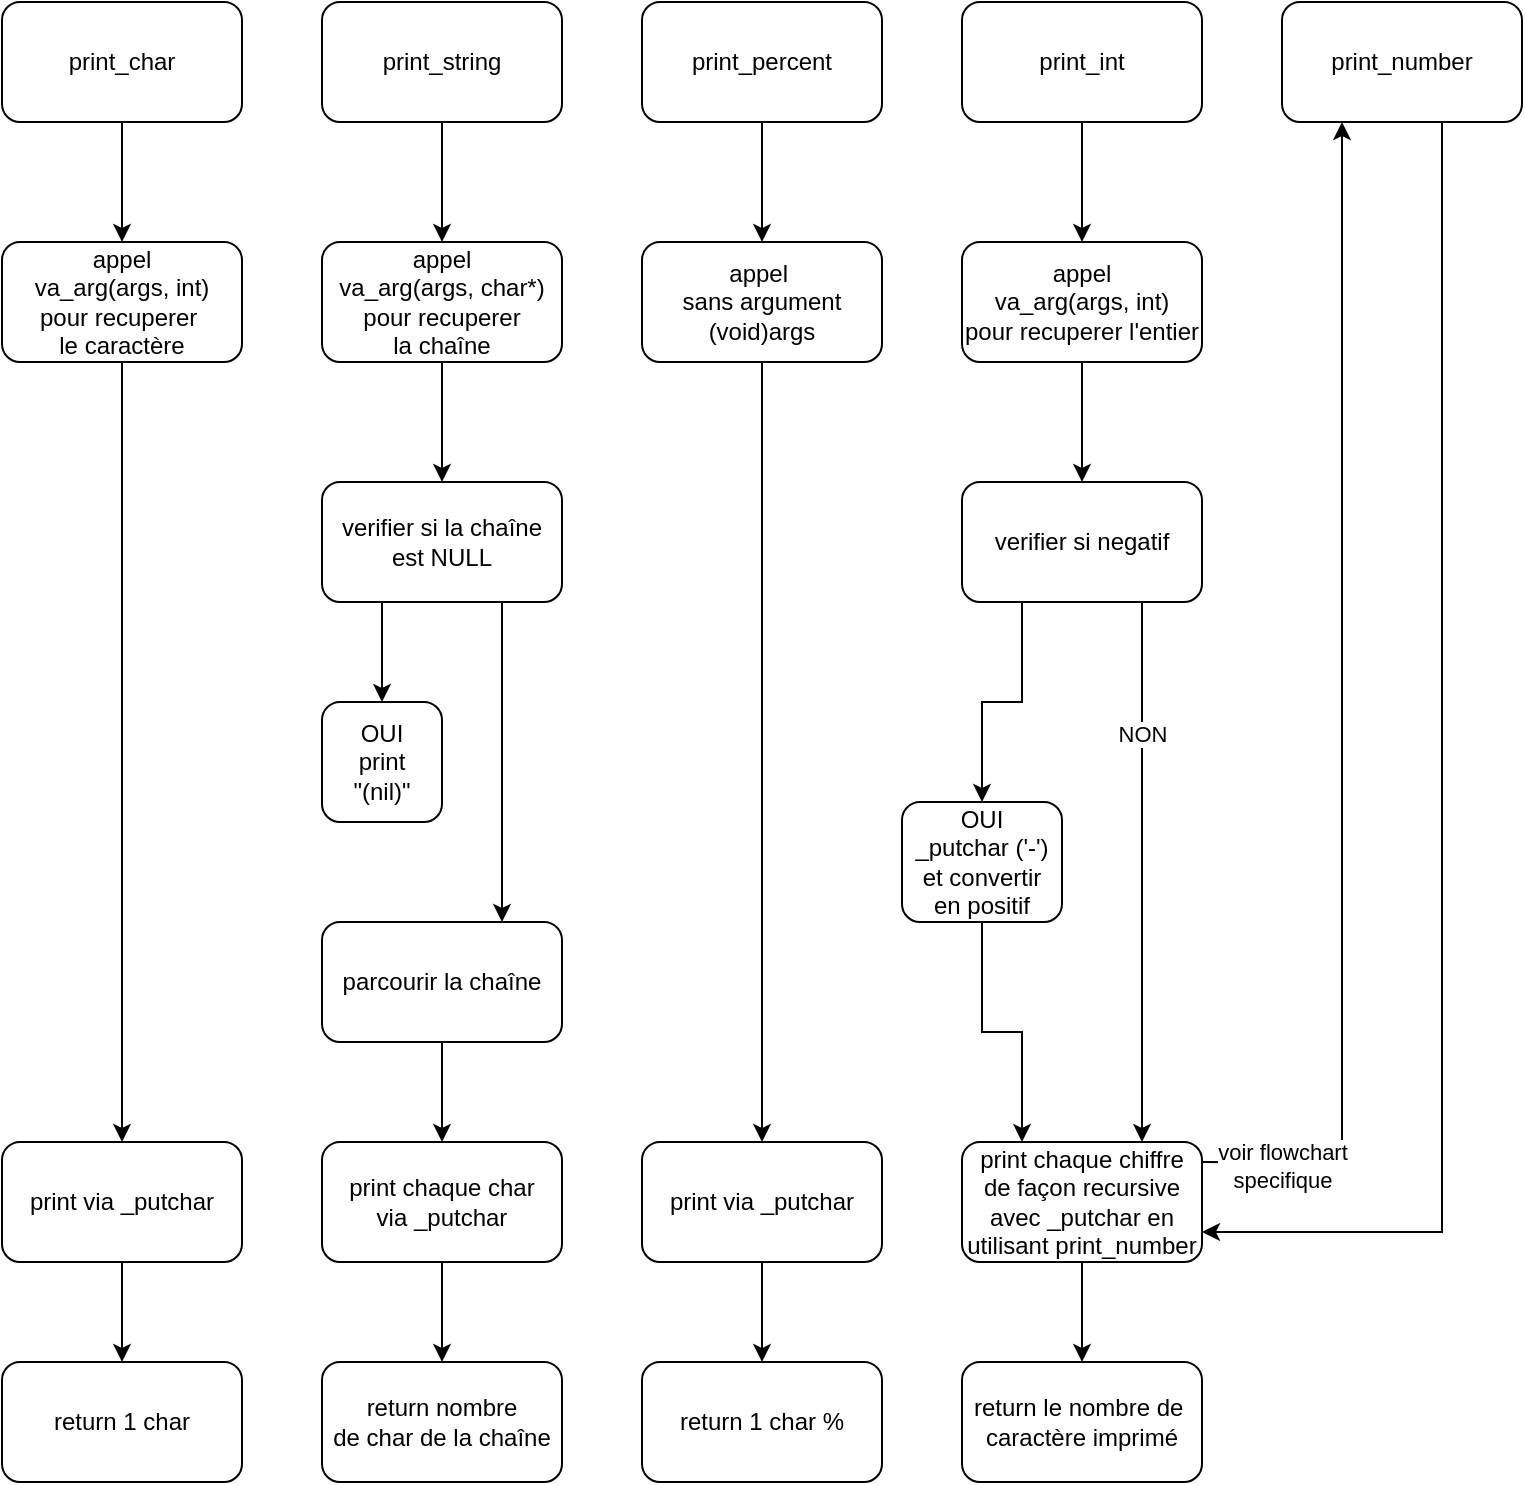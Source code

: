 <mxfile version="24.7.17">
  <diagram name="Page-1" id="lQksJHaqKnuztnZUSCbJ">
    <mxGraphModel dx="1036" dy="654" grid="1" gridSize="10" guides="1" tooltips="1" connect="1" arrows="1" fold="1" page="1" pageScale="1" pageWidth="827" pageHeight="1169" math="0" shadow="0">
      <root>
        <mxCell id="0" />
        <mxCell id="1" parent="0" />
        <mxCell id="Rj91u_4bTEfMy_Txehrc-23" style="edgeStyle=orthogonalEdgeStyle;rounded=0;orthogonalLoop=1;jettySize=auto;html=1;" edge="1" parent="1" source="Rj91u_4bTEfMy_Txehrc-1" target="Rj91u_4bTEfMy_Txehrc-6">
          <mxGeometry relative="1" as="geometry" />
        </mxCell>
        <mxCell id="Rj91u_4bTEfMy_Txehrc-1" value="print_char" style="rounded=1;whiteSpace=wrap;html=1;" vertex="1" parent="1">
          <mxGeometry x="20" y="50" width="120" height="60" as="geometry" />
        </mxCell>
        <mxCell id="Rj91u_4bTEfMy_Txehrc-26" style="edgeStyle=orthogonalEdgeStyle;rounded=0;orthogonalLoop=1;jettySize=auto;html=1;entryX=0.5;entryY=0;entryDx=0;entryDy=0;" edge="1" parent="1" source="Rj91u_4bTEfMy_Txehrc-2" target="Rj91u_4bTEfMy_Txehrc-9">
          <mxGeometry relative="1" as="geometry" />
        </mxCell>
        <mxCell id="Rj91u_4bTEfMy_Txehrc-2" value="print_string" style="rounded=1;whiteSpace=wrap;html=1;" vertex="1" parent="1">
          <mxGeometry x="180" y="50" width="120" height="60" as="geometry" />
        </mxCell>
        <mxCell id="Rj91u_4bTEfMy_Txehrc-35" style="edgeStyle=orthogonalEdgeStyle;rounded=0;orthogonalLoop=1;jettySize=auto;html=1;entryX=0.5;entryY=0;entryDx=0;entryDy=0;" edge="1" parent="1" source="Rj91u_4bTEfMy_Txehrc-3" target="Rj91u_4bTEfMy_Txehrc-18">
          <mxGeometry relative="1" as="geometry" />
        </mxCell>
        <mxCell id="Rj91u_4bTEfMy_Txehrc-3" value="print_int" style="rounded=1;whiteSpace=wrap;html=1;" vertex="1" parent="1">
          <mxGeometry x="500" y="50" width="120" height="60" as="geometry" />
        </mxCell>
        <mxCell id="Rj91u_4bTEfMy_Txehrc-32" style="edgeStyle=orthogonalEdgeStyle;rounded=0;orthogonalLoop=1;jettySize=auto;html=1;entryX=0.5;entryY=0;entryDx=0;entryDy=0;" edge="1" parent="1" source="Rj91u_4bTEfMy_Txehrc-4" target="Rj91u_4bTEfMy_Txehrc-14">
          <mxGeometry relative="1" as="geometry">
            <mxPoint x="400" y="160" as="targetPoint" />
          </mxGeometry>
        </mxCell>
        <mxCell id="Rj91u_4bTEfMy_Txehrc-4" value="print_percent" style="rounded=1;whiteSpace=wrap;html=1;" vertex="1" parent="1">
          <mxGeometry x="340" y="50" width="120" height="60" as="geometry" />
        </mxCell>
        <mxCell id="Rj91u_4bTEfMy_Txehrc-43" style="edgeStyle=orthogonalEdgeStyle;rounded=0;orthogonalLoop=1;jettySize=auto;html=1;entryX=1;entryY=0.75;entryDx=0;entryDy=0;" edge="1" parent="1" source="Rj91u_4bTEfMy_Txehrc-5" target="Rj91u_4bTEfMy_Txehrc-21">
          <mxGeometry relative="1" as="geometry">
            <Array as="points">
              <mxPoint x="740" y="665" />
            </Array>
          </mxGeometry>
        </mxCell>
        <mxCell id="Rj91u_4bTEfMy_Txehrc-5" value="print_number" style="rounded=1;whiteSpace=wrap;html=1;" vertex="1" parent="1">
          <mxGeometry x="660" y="50" width="120" height="60" as="geometry" />
        </mxCell>
        <mxCell id="Rj91u_4bTEfMy_Txehrc-24" style="edgeStyle=orthogonalEdgeStyle;rounded=0;orthogonalLoop=1;jettySize=auto;html=1;entryX=0.5;entryY=0;entryDx=0;entryDy=0;" edge="1" parent="1" source="Rj91u_4bTEfMy_Txehrc-6" target="Rj91u_4bTEfMy_Txehrc-7">
          <mxGeometry relative="1" as="geometry" />
        </mxCell>
        <mxCell id="Rj91u_4bTEfMy_Txehrc-6" value="appel&lt;div&gt;va_arg(args, int)&lt;/div&gt;&lt;div&gt;pour recuperer&amp;nbsp;&lt;/div&gt;&lt;div&gt;le caractère&lt;/div&gt;" style="rounded=1;whiteSpace=wrap;html=1;" vertex="1" parent="1">
          <mxGeometry x="20" y="170" width="120" height="60" as="geometry" />
        </mxCell>
        <mxCell id="Rj91u_4bTEfMy_Txehrc-25" style="edgeStyle=orthogonalEdgeStyle;rounded=0;orthogonalLoop=1;jettySize=auto;html=1;entryX=0.5;entryY=0;entryDx=0;entryDy=0;" edge="1" parent="1" source="Rj91u_4bTEfMy_Txehrc-7" target="Rj91u_4bTEfMy_Txehrc-8">
          <mxGeometry relative="1" as="geometry" />
        </mxCell>
        <mxCell id="Rj91u_4bTEfMy_Txehrc-7" value="print via _putchar" style="rounded=1;whiteSpace=wrap;html=1;" vertex="1" parent="1">
          <mxGeometry x="20" y="620" width="120" height="60" as="geometry" />
        </mxCell>
        <mxCell id="Rj91u_4bTEfMy_Txehrc-8" value="return 1 char" style="rounded=1;whiteSpace=wrap;html=1;" vertex="1" parent="1">
          <mxGeometry x="20" y="730" width="120" height="60" as="geometry" />
        </mxCell>
        <mxCell id="Rj91u_4bTEfMy_Txehrc-27" style="edgeStyle=orthogonalEdgeStyle;rounded=0;orthogonalLoop=1;jettySize=auto;html=1;entryX=0.5;entryY=0;entryDx=0;entryDy=0;" edge="1" parent="1" source="Rj91u_4bTEfMy_Txehrc-9" target="Rj91u_4bTEfMy_Txehrc-10">
          <mxGeometry relative="1" as="geometry" />
        </mxCell>
        <mxCell id="Rj91u_4bTEfMy_Txehrc-9" value="appel&lt;div&gt;va_arg(args, char*)&lt;/div&gt;&lt;div&gt;pour recuperer&lt;/div&gt;&lt;div&gt;la chaîne&lt;/div&gt;" style="rounded=1;whiteSpace=wrap;html=1;" vertex="1" parent="1">
          <mxGeometry x="180" y="170" width="120" height="60" as="geometry" />
        </mxCell>
        <mxCell id="Rj91u_4bTEfMy_Txehrc-28" style="edgeStyle=orthogonalEdgeStyle;rounded=0;orthogonalLoop=1;jettySize=auto;html=1;entryX=0.5;entryY=0;entryDx=0;entryDy=0;exitX=0.25;exitY=1;exitDx=0;exitDy=0;" edge="1" parent="1" source="Rj91u_4bTEfMy_Txehrc-10" target="Rj91u_4bTEfMy_Txehrc-11">
          <mxGeometry relative="1" as="geometry" />
        </mxCell>
        <mxCell id="Rj91u_4bTEfMy_Txehrc-29" style="edgeStyle=orthogonalEdgeStyle;rounded=0;orthogonalLoop=1;jettySize=auto;html=1;entryX=0.75;entryY=0;entryDx=0;entryDy=0;exitX=0.75;exitY=1;exitDx=0;exitDy=0;" edge="1" parent="1" source="Rj91u_4bTEfMy_Txehrc-10" target="Rj91u_4bTEfMy_Txehrc-12">
          <mxGeometry relative="1" as="geometry" />
        </mxCell>
        <mxCell id="Rj91u_4bTEfMy_Txehrc-10" value="verifier si la chaîne&lt;div&gt;est NULL&lt;/div&gt;" style="rounded=1;whiteSpace=wrap;html=1;" vertex="1" parent="1">
          <mxGeometry x="180" y="290" width="120" height="60" as="geometry" />
        </mxCell>
        <mxCell id="Rj91u_4bTEfMy_Txehrc-11" value="OUI&lt;div&gt;print&lt;/div&gt;&lt;div&gt;&quot;(nil)&quot;&lt;/div&gt;" style="rounded=1;whiteSpace=wrap;html=1;" vertex="1" parent="1">
          <mxGeometry x="180" y="400" width="60" height="60" as="geometry" />
        </mxCell>
        <mxCell id="Rj91u_4bTEfMy_Txehrc-30" style="edgeStyle=orthogonalEdgeStyle;rounded=0;orthogonalLoop=1;jettySize=auto;html=1;entryX=0.5;entryY=0;entryDx=0;entryDy=0;" edge="1" parent="1" source="Rj91u_4bTEfMy_Txehrc-12" target="Rj91u_4bTEfMy_Txehrc-13">
          <mxGeometry relative="1" as="geometry" />
        </mxCell>
        <mxCell id="Rj91u_4bTEfMy_Txehrc-12" value="parcourir la chaîne" style="rounded=1;whiteSpace=wrap;html=1;" vertex="1" parent="1">
          <mxGeometry x="180" y="510" width="120" height="60" as="geometry" />
        </mxCell>
        <mxCell id="Rj91u_4bTEfMy_Txehrc-31" style="edgeStyle=orthogonalEdgeStyle;rounded=0;orthogonalLoop=1;jettySize=auto;html=1;entryX=0.5;entryY=0;entryDx=0;entryDy=0;" edge="1" parent="1" source="Rj91u_4bTEfMy_Txehrc-13" target="Rj91u_4bTEfMy_Txehrc-17">
          <mxGeometry relative="1" as="geometry" />
        </mxCell>
        <mxCell id="Rj91u_4bTEfMy_Txehrc-13" value="print chaque char&lt;div&gt;via _putchar&lt;/div&gt;" style="rounded=1;whiteSpace=wrap;html=1;" vertex="1" parent="1">
          <mxGeometry x="180" y="620" width="120" height="60" as="geometry" />
        </mxCell>
        <mxCell id="Rj91u_4bTEfMy_Txehrc-33" style="edgeStyle=orthogonalEdgeStyle;rounded=0;orthogonalLoop=1;jettySize=auto;html=1;" edge="1" parent="1" source="Rj91u_4bTEfMy_Txehrc-14" target="Rj91u_4bTEfMy_Txehrc-15">
          <mxGeometry relative="1" as="geometry" />
        </mxCell>
        <mxCell id="Rj91u_4bTEfMy_Txehrc-14" value="appel&amp;nbsp;&lt;div&gt;sans argument&lt;/div&gt;&lt;div&gt;(void)args&lt;/div&gt;" style="rounded=1;whiteSpace=wrap;html=1;" vertex="1" parent="1">
          <mxGeometry x="340" y="170" width="120" height="60" as="geometry" />
        </mxCell>
        <mxCell id="Rj91u_4bTEfMy_Txehrc-34" style="edgeStyle=orthogonalEdgeStyle;rounded=0;orthogonalLoop=1;jettySize=auto;html=1;entryX=0.5;entryY=0;entryDx=0;entryDy=0;" edge="1" parent="1" source="Rj91u_4bTEfMy_Txehrc-15" target="Rj91u_4bTEfMy_Txehrc-16">
          <mxGeometry relative="1" as="geometry" />
        </mxCell>
        <mxCell id="Rj91u_4bTEfMy_Txehrc-15" value="print via _putchar" style="rounded=1;whiteSpace=wrap;html=1;" vertex="1" parent="1">
          <mxGeometry x="340" y="620" width="120" height="60" as="geometry" />
        </mxCell>
        <mxCell id="Rj91u_4bTEfMy_Txehrc-16" value="return 1 char %" style="rounded=1;whiteSpace=wrap;html=1;" vertex="1" parent="1">
          <mxGeometry x="340" y="730" width="120" height="60" as="geometry" />
        </mxCell>
        <mxCell id="Rj91u_4bTEfMy_Txehrc-17" value="return nombre&lt;div&gt;de char de la chaîne&lt;/div&gt;" style="rounded=1;whiteSpace=wrap;html=1;" vertex="1" parent="1">
          <mxGeometry x="180" y="730" width="120" height="60" as="geometry" />
        </mxCell>
        <mxCell id="Rj91u_4bTEfMy_Txehrc-36" style="edgeStyle=orthogonalEdgeStyle;rounded=0;orthogonalLoop=1;jettySize=auto;html=1;entryX=0.5;entryY=0;entryDx=0;entryDy=0;" edge="1" parent="1" source="Rj91u_4bTEfMy_Txehrc-18" target="Rj91u_4bTEfMy_Txehrc-19">
          <mxGeometry relative="1" as="geometry" />
        </mxCell>
        <mxCell id="Rj91u_4bTEfMy_Txehrc-18" value="appel&lt;div&gt;va_arg(args, int)&lt;/div&gt;&lt;div&gt;pour recuperer l&#39;entier&lt;/div&gt;" style="rounded=1;whiteSpace=wrap;html=1;" vertex="1" parent="1">
          <mxGeometry x="500" y="170" width="120" height="60" as="geometry" />
        </mxCell>
        <mxCell id="Rj91u_4bTEfMy_Txehrc-38" style="edgeStyle=orthogonalEdgeStyle;rounded=0;orthogonalLoop=1;jettySize=auto;html=1;entryX=0.75;entryY=0;entryDx=0;entryDy=0;exitX=0.75;exitY=1;exitDx=0;exitDy=0;" edge="1" parent="1" source="Rj91u_4bTEfMy_Txehrc-19" target="Rj91u_4bTEfMy_Txehrc-21">
          <mxGeometry relative="1" as="geometry" />
        </mxCell>
        <mxCell id="Rj91u_4bTEfMy_Txehrc-40" value="NON" style="edgeLabel;html=1;align=center;verticalAlign=middle;resizable=0;points=[];" vertex="1" connectable="0" parent="Rj91u_4bTEfMy_Txehrc-38">
          <mxGeometry x="-0.512" relative="1" as="geometry">
            <mxPoint as="offset" />
          </mxGeometry>
        </mxCell>
        <mxCell id="Rj91u_4bTEfMy_Txehrc-19" value="verifier si negatif" style="rounded=1;whiteSpace=wrap;html=1;" vertex="1" parent="1">
          <mxGeometry x="500" y="290" width="120" height="60" as="geometry" />
        </mxCell>
        <mxCell id="Rj91u_4bTEfMy_Txehrc-41" style="edgeStyle=orthogonalEdgeStyle;rounded=0;orthogonalLoop=1;jettySize=auto;html=1;entryX=0.25;entryY=0;entryDx=0;entryDy=0;" edge="1" parent="1" source="Rj91u_4bTEfMy_Txehrc-20" target="Rj91u_4bTEfMy_Txehrc-21">
          <mxGeometry relative="1" as="geometry" />
        </mxCell>
        <mxCell id="Rj91u_4bTEfMy_Txehrc-20" value="OUI&lt;div&gt;_putchar (&#39;-&#39;)&lt;/div&gt;&lt;div&gt;et convertir&lt;/div&gt;&lt;div&gt;en positif&lt;/div&gt;" style="rounded=1;whiteSpace=wrap;html=1;" vertex="1" parent="1">
          <mxGeometry x="470" y="450" width="80" height="60" as="geometry" />
        </mxCell>
        <mxCell id="Rj91u_4bTEfMy_Txehrc-39" style="edgeStyle=orthogonalEdgeStyle;rounded=0;orthogonalLoop=1;jettySize=auto;html=1;entryX=0.5;entryY=0;entryDx=0;entryDy=0;" edge="1" parent="1" source="Rj91u_4bTEfMy_Txehrc-21" target="Rj91u_4bTEfMy_Txehrc-22">
          <mxGeometry relative="1" as="geometry" />
        </mxCell>
        <mxCell id="Rj91u_4bTEfMy_Txehrc-42" style="edgeStyle=orthogonalEdgeStyle;rounded=0;orthogonalLoop=1;jettySize=auto;html=1;entryX=0.25;entryY=1;entryDx=0;entryDy=0;" edge="1" parent="1" target="Rj91u_4bTEfMy_Txehrc-5">
          <mxGeometry relative="1" as="geometry">
            <mxPoint x="620" y="630" as="sourcePoint" />
            <mxPoint x="690" y="120" as="targetPoint" />
          </mxGeometry>
        </mxCell>
        <mxCell id="Rj91u_4bTEfMy_Txehrc-45" value="voir flowchart&lt;div&gt;specifique&lt;/div&gt;" style="edgeLabel;html=1;align=center;verticalAlign=middle;resizable=0;points=[];" vertex="1" connectable="0" parent="Rj91u_4bTEfMy_Txehrc-42">
          <mxGeometry x="-0.865" y="-1" relative="1" as="geometry">
            <mxPoint as="offset" />
          </mxGeometry>
        </mxCell>
        <mxCell id="Rj91u_4bTEfMy_Txehrc-21" value="print chaque chiffre&lt;div&gt;de façon recursive&lt;/div&gt;&lt;div&gt;avec _putchar&amp;nbsp;&lt;span style=&quot;background-color: initial;&quot;&gt;en utilisant print_number&lt;/span&gt;&lt;/div&gt;" style="rounded=1;whiteSpace=wrap;html=1;" vertex="1" parent="1">
          <mxGeometry x="500" y="620" width="120" height="60" as="geometry" />
        </mxCell>
        <mxCell id="Rj91u_4bTEfMy_Txehrc-22" value="return le nombre de&amp;nbsp;&lt;div&gt;caractère imprimé&lt;/div&gt;" style="rounded=1;whiteSpace=wrap;html=1;" vertex="1" parent="1">
          <mxGeometry x="500" y="730" width="120" height="60" as="geometry" />
        </mxCell>
        <mxCell id="Rj91u_4bTEfMy_Txehrc-37" style="edgeStyle=orthogonalEdgeStyle;rounded=0;orthogonalLoop=1;jettySize=auto;html=1;exitX=0.25;exitY=1;exitDx=0;exitDy=0;entryX=0.5;entryY=0;entryDx=0;entryDy=0;" edge="1" parent="1" source="Rj91u_4bTEfMy_Txehrc-19" target="Rj91u_4bTEfMy_Txehrc-20">
          <mxGeometry relative="1" as="geometry">
            <mxPoint x="540" y="400" as="targetPoint" />
          </mxGeometry>
        </mxCell>
      </root>
    </mxGraphModel>
  </diagram>
</mxfile>
